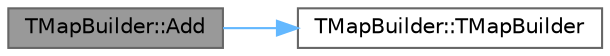 digraph "TMapBuilder::Add"
{
 // INTERACTIVE_SVG=YES
 // LATEX_PDF_SIZE
  bgcolor="transparent";
  edge [fontname=Helvetica,fontsize=10,labelfontname=Helvetica,labelfontsize=10];
  node [fontname=Helvetica,fontsize=10,shape=box,height=0.2,width=0.4];
  rankdir="LR";
  Node1 [id="Node000001",label="TMapBuilder::Add",height=0.2,width=0.4,color="gray40", fillcolor="grey60", style="filled", fontcolor="black",tooltip="Adds a key-value pair to the map."];
  Node1 -> Node2 [id="edge1_Node000001_Node000002",color="steelblue1",style="solid",tooltip=" "];
  Node2 [id="Node000002",label="TMapBuilder::TMapBuilder",height=0.2,width=0.4,color="grey40", fillcolor="white", style="filled",URL="$da/dc7/classTMapBuilder.html#a8612775dc31a765f2e5eb1a3ad841786",tooltip="Default constructor."];
}

